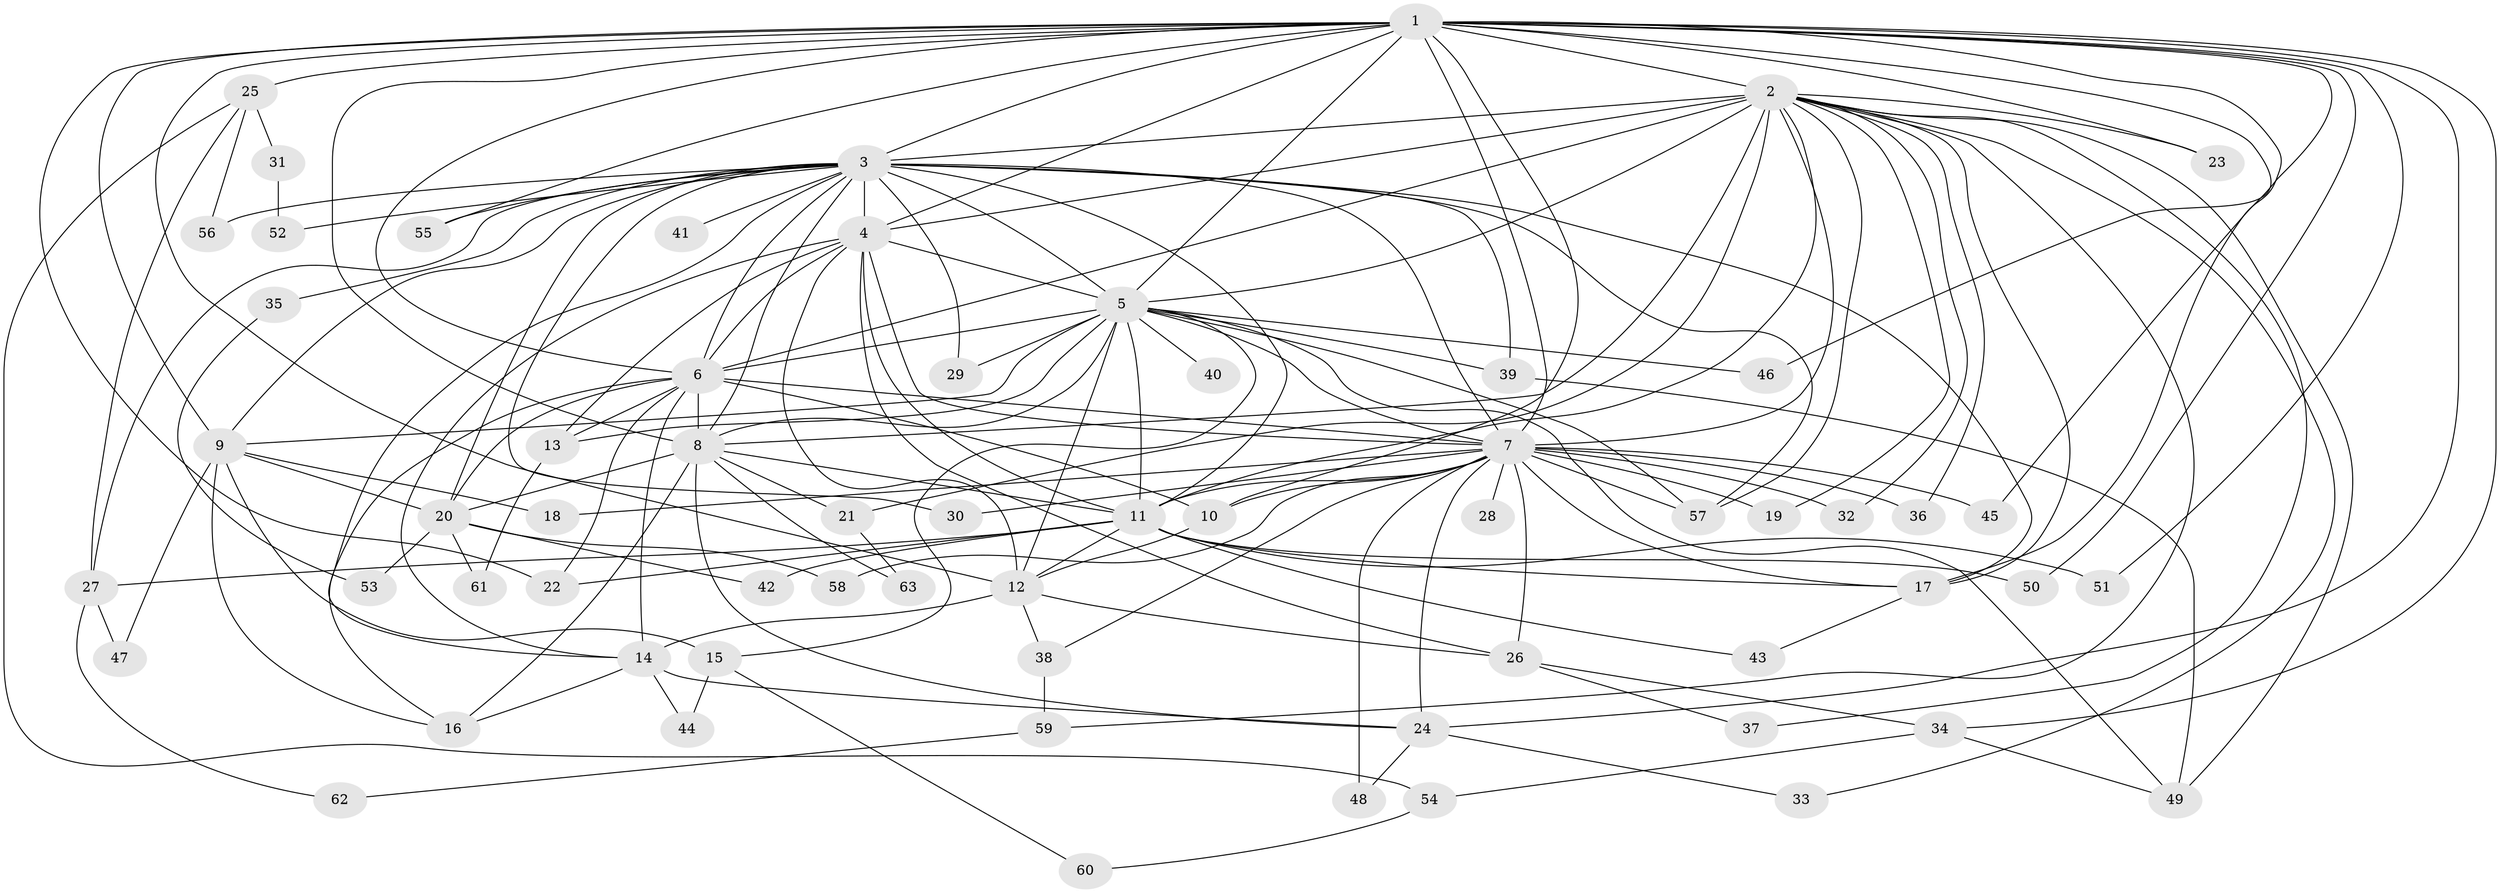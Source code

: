 // original degree distribution, {22: 0.007936507936507936, 21: 0.007936507936507936, 24: 0.007936507936507936, 25: 0.007936507936507936, 23: 0.023809523809523808, 29: 0.007936507936507936, 17: 0.007936507936507936, 28: 0.007936507936507936, 2: 0.5714285714285714, 8: 0.015873015873015872, 3: 0.18253968253968253, 4: 0.0873015873015873, 7: 0.015873015873015872, 6: 0.015873015873015872, 5: 0.031746031746031744}
// Generated by graph-tools (version 1.1) at 2025/34/03/09/25 02:34:42]
// undirected, 63 vertices, 158 edges
graph export_dot {
graph [start="1"]
  node [color=gray90,style=filled];
  1;
  2;
  3;
  4;
  5;
  6;
  7;
  8;
  9;
  10;
  11;
  12;
  13;
  14;
  15;
  16;
  17;
  18;
  19;
  20;
  21;
  22;
  23;
  24;
  25;
  26;
  27;
  28;
  29;
  30;
  31;
  32;
  33;
  34;
  35;
  36;
  37;
  38;
  39;
  40;
  41;
  42;
  43;
  44;
  45;
  46;
  47;
  48;
  49;
  50;
  51;
  52;
  53;
  54;
  55;
  56;
  57;
  58;
  59;
  60;
  61;
  62;
  63;
  1 -- 2 [weight=3.0];
  1 -- 3 [weight=4.0];
  1 -- 4 [weight=4.0];
  1 -- 5 [weight=2.0];
  1 -- 6 [weight=2.0];
  1 -- 7 [weight=4.0];
  1 -- 8 [weight=2.0];
  1 -- 9 [weight=1.0];
  1 -- 10 [weight=1.0];
  1 -- 12 [weight=2.0];
  1 -- 17 [weight=1.0];
  1 -- 22 [weight=1.0];
  1 -- 23 [weight=3.0];
  1 -- 24 [weight=1.0];
  1 -- 25 [weight=2.0];
  1 -- 34 [weight=1.0];
  1 -- 45 [weight=1.0];
  1 -- 46 [weight=1.0];
  1 -- 50 [weight=1.0];
  1 -- 51 [weight=1.0];
  1 -- 55 [weight=1.0];
  2 -- 3 [weight=2.0];
  2 -- 4 [weight=2.0];
  2 -- 5 [weight=1.0];
  2 -- 6 [weight=1.0];
  2 -- 7 [weight=1.0];
  2 -- 8 [weight=2.0];
  2 -- 11 [weight=1.0];
  2 -- 17 [weight=1.0];
  2 -- 19 [weight=1.0];
  2 -- 21 [weight=1.0];
  2 -- 23 [weight=1.0];
  2 -- 32 [weight=1.0];
  2 -- 33 [weight=1.0];
  2 -- 36 [weight=1.0];
  2 -- 37 [weight=1.0];
  2 -- 49 [weight=1.0];
  2 -- 57 [weight=1.0];
  2 -- 59 [weight=1.0];
  3 -- 4 [weight=12.0];
  3 -- 5 [weight=4.0];
  3 -- 6 [weight=3.0];
  3 -- 7 [weight=2.0];
  3 -- 8 [weight=1.0];
  3 -- 9 [weight=1.0];
  3 -- 11 [weight=4.0];
  3 -- 14 [weight=1.0];
  3 -- 17 [weight=2.0];
  3 -- 20 [weight=2.0];
  3 -- 27 [weight=2.0];
  3 -- 29 [weight=1.0];
  3 -- 30 [weight=1.0];
  3 -- 35 [weight=1.0];
  3 -- 39 [weight=1.0];
  3 -- 41 [weight=1.0];
  3 -- 52 [weight=1.0];
  3 -- 55 [weight=1.0];
  3 -- 56 [weight=1.0];
  3 -- 57 [weight=1.0];
  4 -- 5 [weight=2.0];
  4 -- 6 [weight=2.0];
  4 -- 7 [weight=2.0];
  4 -- 11 [weight=12.0];
  4 -- 12 [weight=1.0];
  4 -- 13 [weight=2.0];
  4 -- 14 [weight=1.0];
  4 -- 26 [weight=2.0];
  5 -- 6 [weight=1.0];
  5 -- 7 [weight=1.0];
  5 -- 8 [weight=1.0];
  5 -- 9 [weight=1.0];
  5 -- 11 [weight=1.0];
  5 -- 12 [weight=1.0];
  5 -- 13 [weight=1.0];
  5 -- 15 [weight=1.0];
  5 -- 29 [weight=1.0];
  5 -- 39 [weight=1.0];
  5 -- 40 [weight=1.0];
  5 -- 46 [weight=1.0];
  5 -- 49 [weight=1.0];
  5 -- 57 [weight=1.0];
  6 -- 7 [weight=2.0];
  6 -- 8 [weight=10.0];
  6 -- 10 [weight=1.0];
  6 -- 13 [weight=1.0];
  6 -- 14 [weight=1.0];
  6 -- 16 [weight=1.0];
  6 -- 20 [weight=1.0];
  6 -- 22 [weight=2.0];
  7 -- 10 [weight=1.0];
  7 -- 11 [weight=1.0];
  7 -- 17 [weight=1.0];
  7 -- 18 [weight=1.0];
  7 -- 19 [weight=1.0];
  7 -- 24 [weight=1.0];
  7 -- 26 [weight=1.0];
  7 -- 28 [weight=1.0];
  7 -- 30 [weight=1.0];
  7 -- 32 [weight=1.0];
  7 -- 36 [weight=1.0];
  7 -- 38 [weight=1.0];
  7 -- 45 [weight=1.0];
  7 -- 48 [weight=1.0];
  7 -- 57 [weight=1.0];
  7 -- 58 [weight=1.0];
  8 -- 11 [weight=1.0];
  8 -- 16 [weight=1.0];
  8 -- 20 [weight=1.0];
  8 -- 21 [weight=1.0];
  8 -- 24 [weight=1.0];
  8 -- 63 [weight=1.0];
  9 -- 15 [weight=1.0];
  9 -- 16 [weight=1.0];
  9 -- 18 [weight=1.0];
  9 -- 20 [weight=1.0];
  9 -- 47 [weight=1.0];
  10 -- 12 [weight=1.0];
  11 -- 12 [weight=2.0];
  11 -- 17 [weight=1.0];
  11 -- 22 [weight=1.0];
  11 -- 27 [weight=1.0];
  11 -- 42 [weight=1.0];
  11 -- 43 [weight=1.0];
  11 -- 50 [weight=1.0];
  11 -- 51 [weight=1.0];
  12 -- 14 [weight=1.0];
  12 -- 26 [weight=1.0];
  12 -- 38 [weight=1.0];
  13 -- 61 [weight=1.0];
  14 -- 16 [weight=1.0];
  14 -- 24 [weight=1.0];
  14 -- 44 [weight=1.0];
  15 -- 44 [weight=1.0];
  15 -- 60 [weight=1.0];
  17 -- 43 [weight=1.0];
  20 -- 42 [weight=1.0];
  20 -- 53 [weight=1.0];
  20 -- 58 [weight=1.0];
  20 -- 61 [weight=1.0];
  21 -- 63 [weight=1.0];
  24 -- 33 [weight=1.0];
  24 -- 48 [weight=1.0];
  25 -- 27 [weight=1.0];
  25 -- 31 [weight=1.0];
  25 -- 54 [weight=1.0];
  25 -- 56 [weight=1.0];
  26 -- 34 [weight=1.0];
  26 -- 37 [weight=1.0];
  27 -- 47 [weight=1.0];
  27 -- 62 [weight=1.0];
  31 -- 52 [weight=1.0];
  34 -- 49 [weight=1.0];
  34 -- 54 [weight=1.0];
  35 -- 53 [weight=1.0];
  38 -- 59 [weight=1.0];
  39 -- 49 [weight=1.0];
  54 -- 60 [weight=1.0];
  59 -- 62 [weight=1.0];
}
